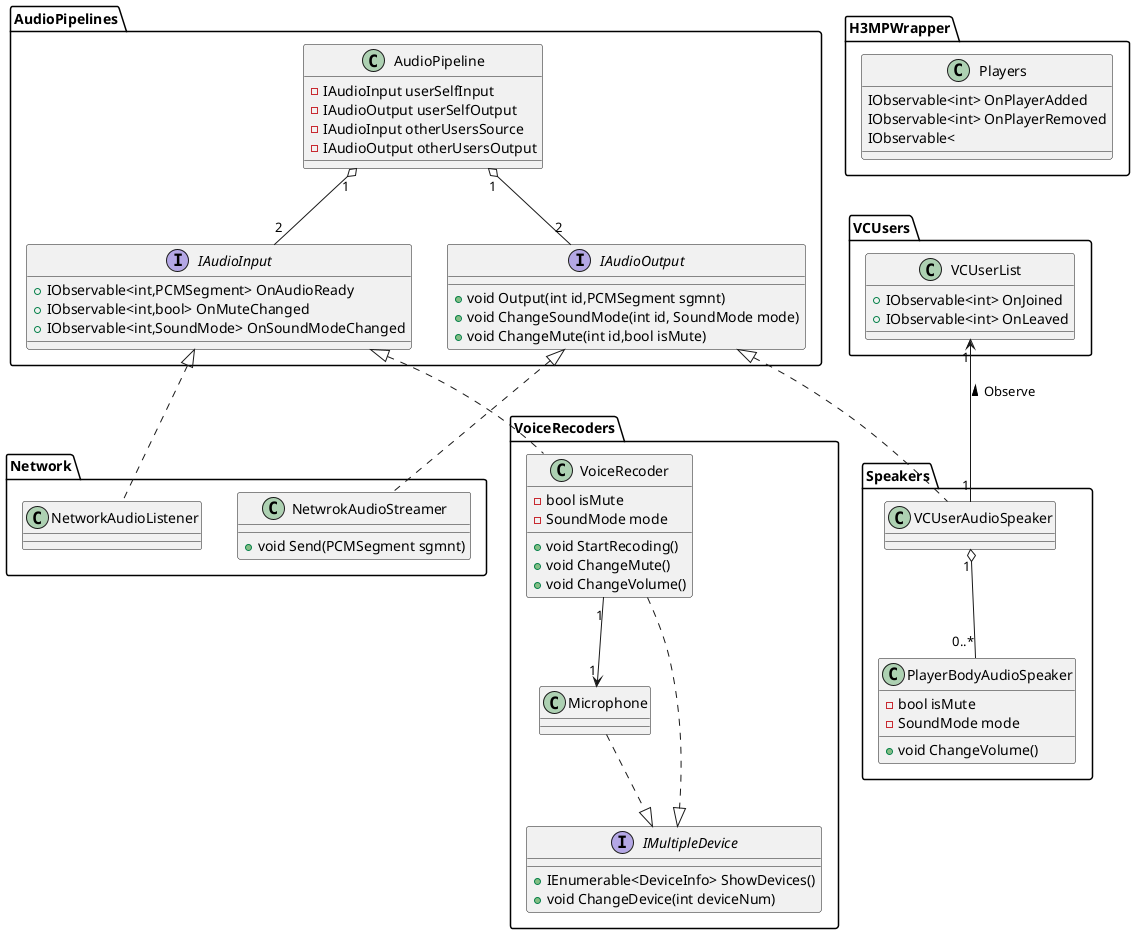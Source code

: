 @startuml
package AudioPipelines{
    class AudioPipeline{
        - IAudioInput userSelfInput
        - IAudioOutput userSelfOutput
        - IAudioInput otherUsersSource
        - IAudioOutput otherUsersOutput    
    }
    interface IAudioOutput{
        + void Output(int id,PCMSegment sgmnt)
        + void ChangeSoundMode(int id, SoundMode mode)
        + void ChangeMute(int id,bool isMute)
    }
    interface IAudioInput{
        + IObservable<int,PCMSegment> OnAudioReady
        + IObservable<int,bool> OnMuteChanged
        + IObservable<int,SoundMode> OnSoundModeChanged
    }
}


package Network{
    class NetworkAudioListener{

    }
    class NetwrokAudioStreamer{
        + void Send(PCMSegment sgmnt)
    }
}
package VCUsers{
    class VCUserList{
    + IObservable<int> OnJoined
    + IObservable<int> OnLeaved
    }
}

package Speakers{

    class VCUserAudioSpeaker{

    }

    class PlayerBodyAudioSpeaker{
        - bool isMute
        - SoundMode mode

        + void ChangeVolume()
    }
}

package VoiceRecoders{
    class VoiceRecoder{
        - bool isMute
        - SoundMode mode

        + void StartRecoding()
        + void ChangeMute()
        + void ChangeVolume()
    }

    class Microphone{

    }
    interface IMultipleDevice{
        + IEnumerable<DeviceInfo> ShowDevices()
        + void ChangeDevice(int deviceNum)
    }
}
package H3MPWrapper{
    class Players{
        IObservable<int> OnPlayerAdded
        IObservable<int> OnPlayerRemoved
        IObservable<
    }
}

IAudioOutput <|.. NetwrokAudioStreamer
IAudioOutput <|.. VCUserAudioSpeaker
IAudioInput <|.. VoiceRecoder 
IAudioInput <|.. NetworkAudioListener

AudioPipeline "1" o-- "2" IAudioOutput
AudioPipeline "1" o-- "2" IAudioInput

VoiceRecoder ..|> IMultipleDevice
VoiceRecoder "1" --> "1" Microphone

Microphone ..|> IMultipleDevice

VCUserAudioSpeaker "1" o-- "0..*" PlayerBodyAudioSpeaker

VCUserList  "1" <-- "1" VCUserAudioSpeaker  : Observe <
@enduml